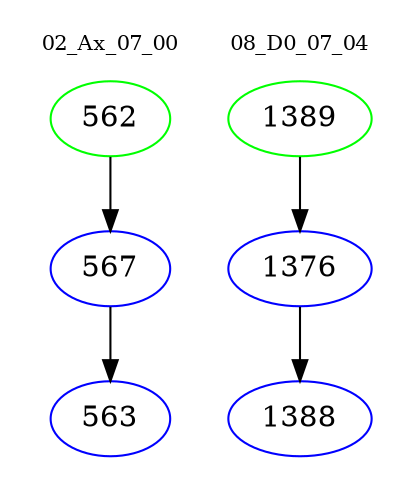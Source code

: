 digraph{
subgraph cluster_0 {
color = white
label = "02_Ax_07_00";
fontsize=10;
T0_562 [label="562", color="green"]
T0_562 -> T0_567 [color="black"]
T0_567 [label="567", color="blue"]
T0_567 -> T0_563 [color="black"]
T0_563 [label="563", color="blue"]
}
subgraph cluster_1 {
color = white
label = "08_D0_07_04";
fontsize=10;
T1_1389 [label="1389", color="green"]
T1_1389 -> T1_1376 [color="black"]
T1_1376 [label="1376", color="blue"]
T1_1376 -> T1_1388 [color="black"]
T1_1388 [label="1388", color="blue"]
}
}
